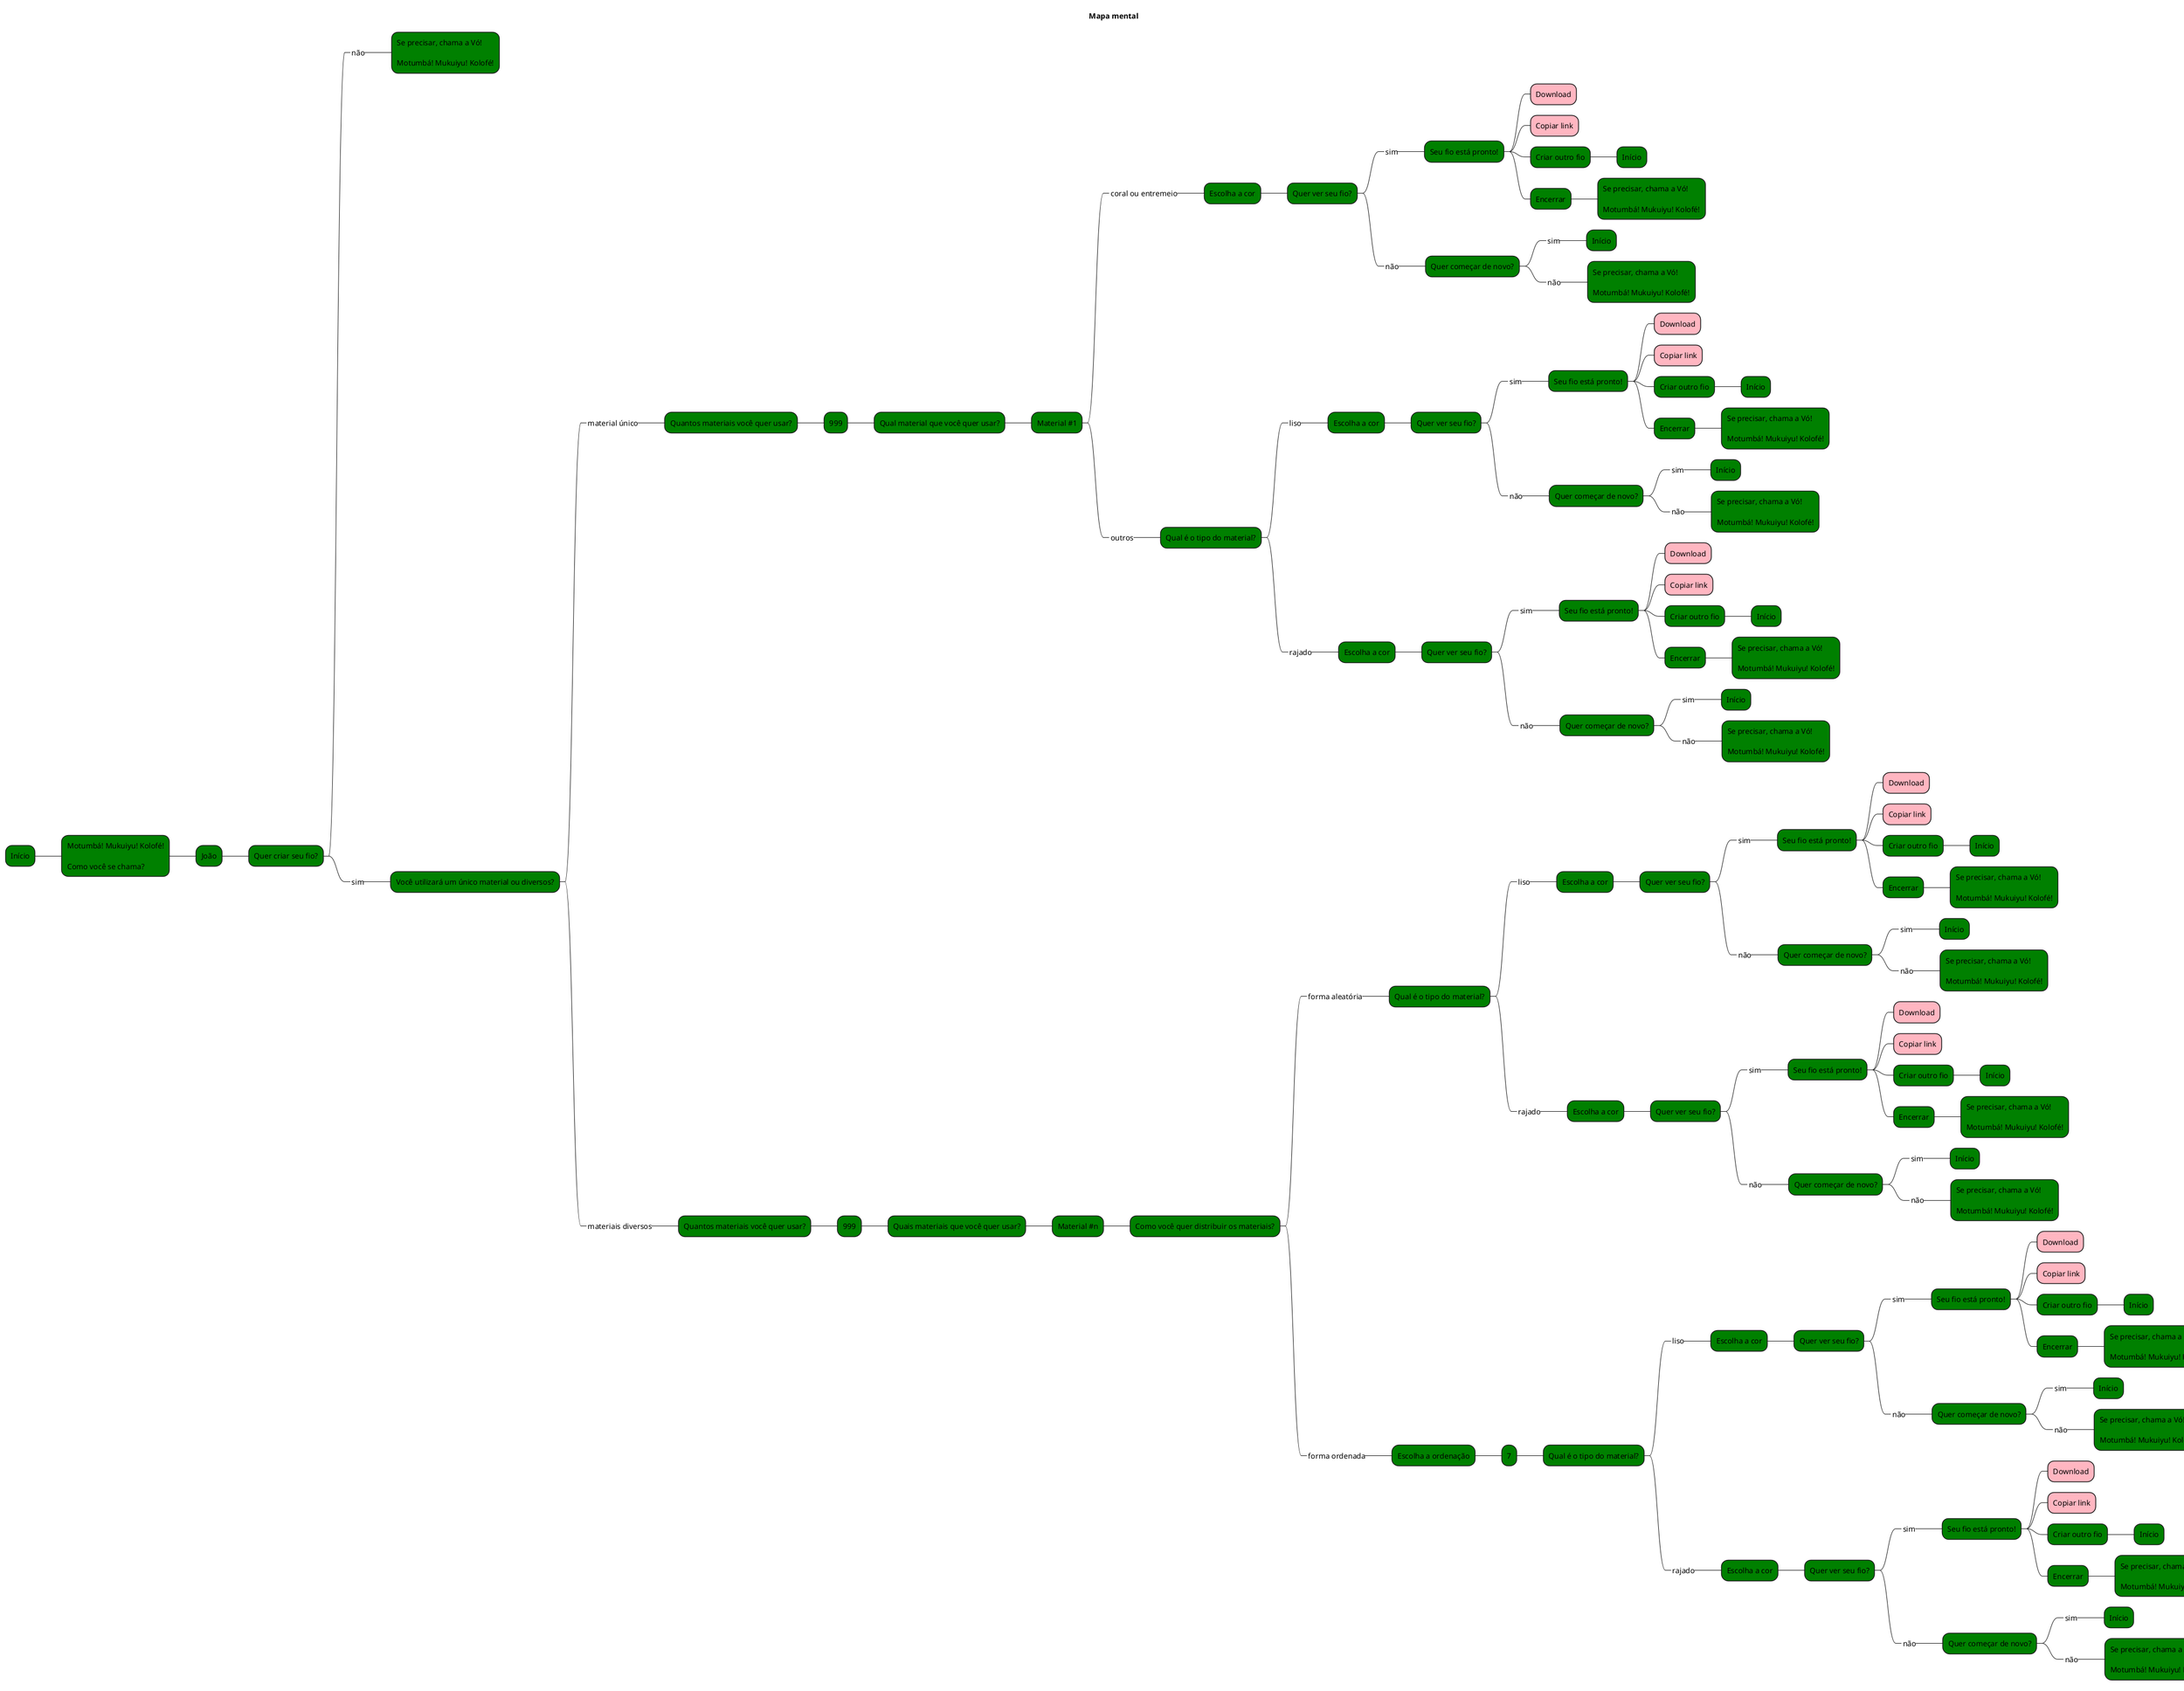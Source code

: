 @startmindmap
title "Mapa mental"

*[#green] Início
**[#green] Motumbá! Mukuiyu! Kolofé!\n\nComo você se chama?
***[#green] João
****[#green] Quer criar seu fio?
*****_ não
******[#green] Se precisar, chama a Vó!\n\nMotumbá! Mukuiyu! Kolofé!
*****_ sim
******[#green] Você utilizará um único material ou diversos?
*******_ material único
********[#green] Quantos materiais você quer usar?
*********[#green] 999
**********[#green] Qual material que você quer usar?
***********[#green] Material #1
************_ coral ou entremeio
*************[#green] Escolha a cor
**************[#green] Quer ver seu fio?
***************_ sim
****************[#green] Seu fio está pronto!
*****************[#lightpink] Download
*****************[#lightpink] Copiar link
*****************[#green] Criar outro fio
******************[#green] Início
*****************[#green] Encerrar
******************[#green] Se precisar, chama a Vó!\n\nMotumbá! Mukuiyu! Kolofé!
***************_ não
****************[#green] Quer começar de novo?
*****************_ sim
******************[#green] Início
*****************_ não
******************[#green] Se precisar, chama a Vó!\n\nMotumbá! Mukuiyu! Kolofé!
************_ outros
*************[#green] Qual é o tipo do material?
**************_ liso
***************[#green] Escolha a cor
****************[#green] Quer ver seu fio?
*****************_ sim
******************[#green] Seu fio está pronto!
*******************[#lightpink] Download
*******************[#lightpink] Copiar link
*******************[#green] Criar outro fio
********************[#green] Início
*******************[#green] Encerrar
********************[#green] Se precisar, chama a Vó!\n\nMotumbá! Mukuiyu! Kolofé!
*****************_ não
******************[#green] Quer começar de novo?
*******************_ sim
********************[#green] Início
*******************_ não
********************[#green] Se precisar, chama a Vó!\n\nMotumbá! Mukuiyu! Kolofé!
**************_ rajado
***************[#green] Escolha a cor
****************[#green] Quer ver seu fio?
*****************_ sim
******************[#green] Seu fio está pronto!
*******************[#lightpink] Download
*******************[#lightpink] Copiar link
*******************[#green] Criar outro fio
********************[#green] Início
*******************[#green] Encerrar
********************[#green] Se precisar, chama a Vó!\n\nMotumbá! Mukuiyu! Kolofé!
*****************_ não
******************[#green] Quer começar de novo?
*******************_ sim
********************[#green] Início
*******************_ não
********************[#green] Se precisar, chama a Vó!\n\nMotumbá! Mukuiyu! Kolofé!
*******_ materiais diversos
********[#green] Quantos materiais você quer usar?
*********[#green] 999
**********[#green] Quais materiais que você quer usar?
***********[#green] Material #n
************[#green] Como você quer distribuir os materiais?
*************_ forma aleatória
**************[#green] Qual é o tipo do material?
***************_ liso
****************[#green] Escolha a cor
*****************[#green] Quer ver seu fio?
******************_ sim
*******************[#green] Seu fio está pronto!
********************[#lightpink] Download
********************[#lightpink] Copiar link
********************[#green] Criar outro fio
*********************[#green] Início
********************[#green] Encerrar
*********************[#green] Se precisar, chama a Vó!\n\nMotumbá! Mukuiyu! Kolofé!
******************_ não
*******************[#green] Quer começar de novo?
********************_ sim
*********************[#green] Início
********************_ não
*********************[#green] Se precisar, chama a Vó!\n\nMotumbá! Mukuiyu! Kolofé!
***************_ rajado
****************[#green] Escolha a cor
*****************[#green] Quer ver seu fio?
******************_ sim
*******************[#green] Seu fio está pronto!
********************[#lightpink] Download
********************[#lightpink] Copiar link
********************[#green] Criar outro fio
*********************[#green] Início
********************[#green] Encerrar
*********************[#green] Se precisar, chama a Vó!\n\nMotumbá! Mukuiyu! Kolofé!
******************_ não
*******************[#green] Quer começar de novo?
********************_ sim
*********************[#green] Início
********************_ não
*********************[#green] Se precisar, chama a Vó!\n\nMotumbá! Mukuiyu! Kolofé!
*************_ forma ordenada
**************[#green] Escolha a ordenação
***************[#green] 7
****************[#green] Qual é o tipo do material?

*****************_ liso
******************[#green] Escolha a cor
*******************[#green] Quer ver seu fio?
********************_ sim
*********************[#green] Seu fio está pronto!
**********************[#lightpink] Download
**********************[#lightpink] Copiar link
**********************[#green] Criar outro fio
***********************[#green] Início
**********************[#green] Encerrar
***********************[#green] Se precisar, chama a Vó!\n\nMotumbá! Mukuiyu! Kolofé!
********************_ não
*********************[#green] Quer começar de novo?
**********************_ sim
***********************[#green] Início
**********************_ não
***********************[#green] Se precisar, chama a Vó!\n\nMotumbá! Mukuiyu! Kolofé!
*****************_ rajado
******************[#green] Escolha a cor
*******************[#green] Quer ver seu fio?
********************_ sim
*********************[#green] Seu fio está pronto!
**********************[#lightpink] Download
**********************[#lightpink] Copiar link
**********************[#green] Criar outro fio
***********************[#green] Início
**********************[#green] Encerrar
***********************[#green] Se precisar, chama a Vó!\n\nMotumbá! Mukuiyu! Kolofé!
********************_ não
*********************[#green] Quer começar de novo?
**********************_ sim
***********************[#green] Início
**********************_ não
***********************[#green] Se precisar, chama a Vó!\n\nMotumbá! Mukuiyu! Kolofé!
@endmindmap
